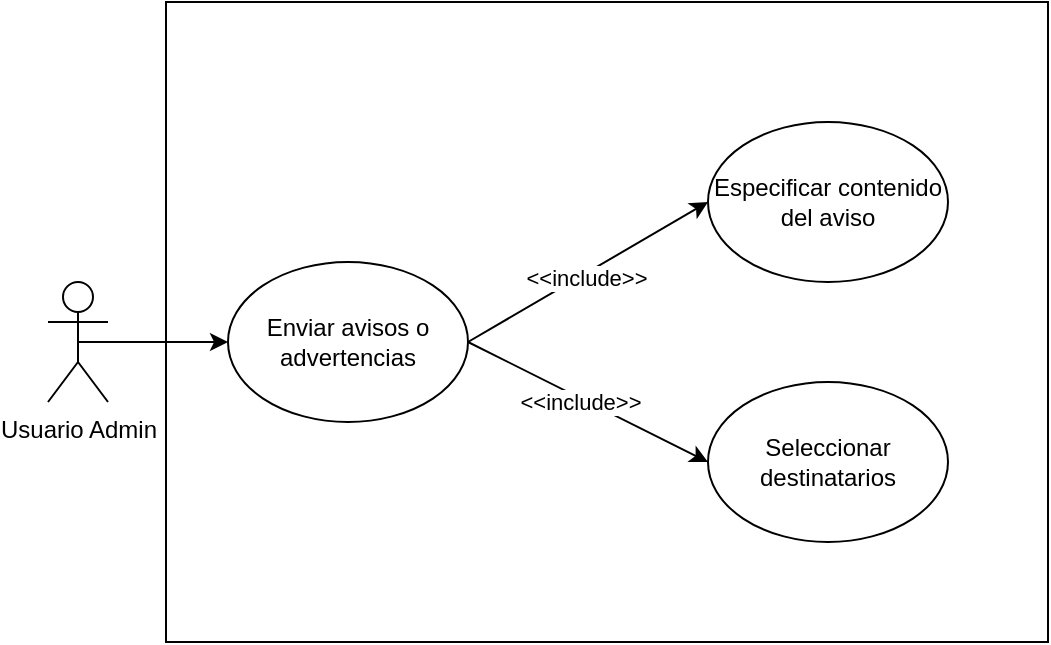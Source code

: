 <mxfile version="24.7.10">
  <diagram name="Página-1" id="qIUm-NXkEGmmr5HEpveH">
    <mxGraphModel grid="1" page="1" gridSize="10" guides="1" tooltips="1" connect="1" arrows="1" fold="1" pageScale="1" pageWidth="827" pageHeight="1169" math="0" shadow="0">
      <root>
        <mxCell id="0" />
        <mxCell id="1" parent="0" />
        <mxCell id="wsyl__wpP291152e83Fh-2" value="" style="rounded=0;whiteSpace=wrap;html=1;" vertex="1" parent="1">
          <mxGeometry x="169" y="140" width="441" height="320" as="geometry" />
        </mxCell>
        <mxCell id="wsyl__wpP291152e83Fh-4" style="edgeStyle=none;rounded=0;orthogonalLoop=1;jettySize=auto;html=1;exitX=0.5;exitY=0.5;exitDx=0;exitDy=0;exitPerimeter=0;entryX=0;entryY=0.5;entryDx=0;entryDy=0;" edge="1" parent="1" source="wsyl__wpP291152e83Fh-1" target="wsyl__wpP291152e83Fh-3">
          <mxGeometry relative="1" as="geometry" />
        </mxCell>
        <mxCell id="wsyl__wpP291152e83Fh-1" value="Usuario Admin" style="shape=umlActor;verticalLabelPosition=bottom;verticalAlign=top;html=1;outlineConnect=0;" vertex="1" parent="1">
          <mxGeometry x="110" y="280" width="30" height="60" as="geometry" />
        </mxCell>
        <mxCell id="wsyl__wpP291152e83Fh-7" style="edgeStyle=none;rounded=0;orthogonalLoop=1;jettySize=auto;html=1;exitX=1;exitY=0.5;exitDx=0;exitDy=0;entryX=0;entryY=0.5;entryDx=0;entryDy=0;" edge="1" parent="1" source="wsyl__wpP291152e83Fh-3" target="wsyl__wpP291152e83Fh-5">
          <mxGeometry relative="1" as="geometry" />
        </mxCell>
        <mxCell id="wsyl__wpP291152e83Fh-9" value="&amp;lt;&amp;lt;include&amp;gt;&amp;gt;" style="edgeLabel;html=1;align=center;verticalAlign=middle;resizable=0;points=[];" connectable="0" vertex="1" parent="wsyl__wpP291152e83Fh-7">
          <mxGeometry x="-0.034" y="-2" relative="1" as="geometry">
            <mxPoint as="offset" />
          </mxGeometry>
        </mxCell>
        <mxCell id="wsyl__wpP291152e83Fh-8" style="edgeStyle=none;rounded=0;orthogonalLoop=1;jettySize=auto;html=1;exitX=1;exitY=0.5;exitDx=0;exitDy=0;entryX=0;entryY=0.5;entryDx=0;entryDy=0;" edge="1" parent="1" source="wsyl__wpP291152e83Fh-3" target="wsyl__wpP291152e83Fh-6">
          <mxGeometry relative="1" as="geometry" />
        </mxCell>
        <mxCell id="wsyl__wpP291152e83Fh-10" value="&amp;lt;&amp;lt;include&amp;gt;&amp;gt;" style="edgeLabel;html=1;align=center;verticalAlign=middle;resizable=0;points=[];" connectable="0" vertex="1" parent="wsyl__wpP291152e83Fh-8">
          <mxGeometry x="-0.053" y="-2" relative="1" as="geometry">
            <mxPoint as="offset" />
          </mxGeometry>
        </mxCell>
        <mxCell id="wsyl__wpP291152e83Fh-3" value="Enviar avisos o advertencias" style="ellipse;whiteSpace=wrap;html=1;" vertex="1" parent="1">
          <mxGeometry x="200" y="270" width="120" height="80" as="geometry" />
        </mxCell>
        <mxCell id="wsyl__wpP291152e83Fh-5" value="Especificar contenido del aviso" style="ellipse;whiteSpace=wrap;html=1;" vertex="1" parent="1">
          <mxGeometry x="440" y="200" width="120" height="80" as="geometry" />
        </mxCell>
        <mxCell id="wsyl__wpP291152e83Fh-6" value="Seleccionar destinatarios" style="ellipse;whiteSpace=wrap;html=1;" vertex="1" parent="1">
          <mxGeometry x="440" y="330" width="120" height="80" as="geometry" />
        </mxCell>
      </root>
    </mxGraphModel>
  </diagram>
</mxfile>
